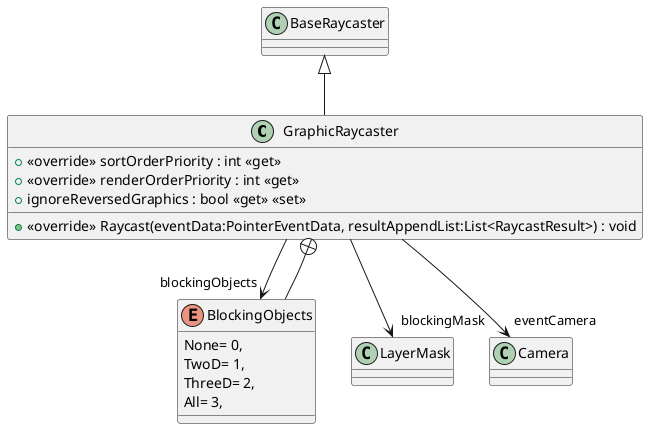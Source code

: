 @startuml
class GraphicRaycaster {
    + <<override>> sortOrderPriority : int <<get>>
    + <<override>> renderOrderPriority : int <<get>>
    + ignoreReversedGraphics : bool <<get>> <<set>>
    + <<override>> Raycast(eventData:PointerEventData, resultAppendList:List<RaycastResult>) : void
}
enum BlockingObjects {
    None= 0,
    TwoD= 1,
    ThreeD= 2,
    All= 3,
}
BaseRaycaster <|-- GraphicRaycaster
GraphicRaycaster --> "blockingObjects" BlockingObjects
GraphicRaycaster --> "blockingMask" LayerMask
GraphicRaycaster --> "eventCamera" Camera
GraphicRaycaster +-- BlockingObjects
@enduml
